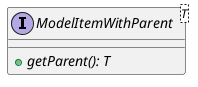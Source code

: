 @startuml

    interface ModelItemWithParent<T> [[ModelItemWithParent.html]] {
        {abstract} +getParent(): T
    }

@enduml
